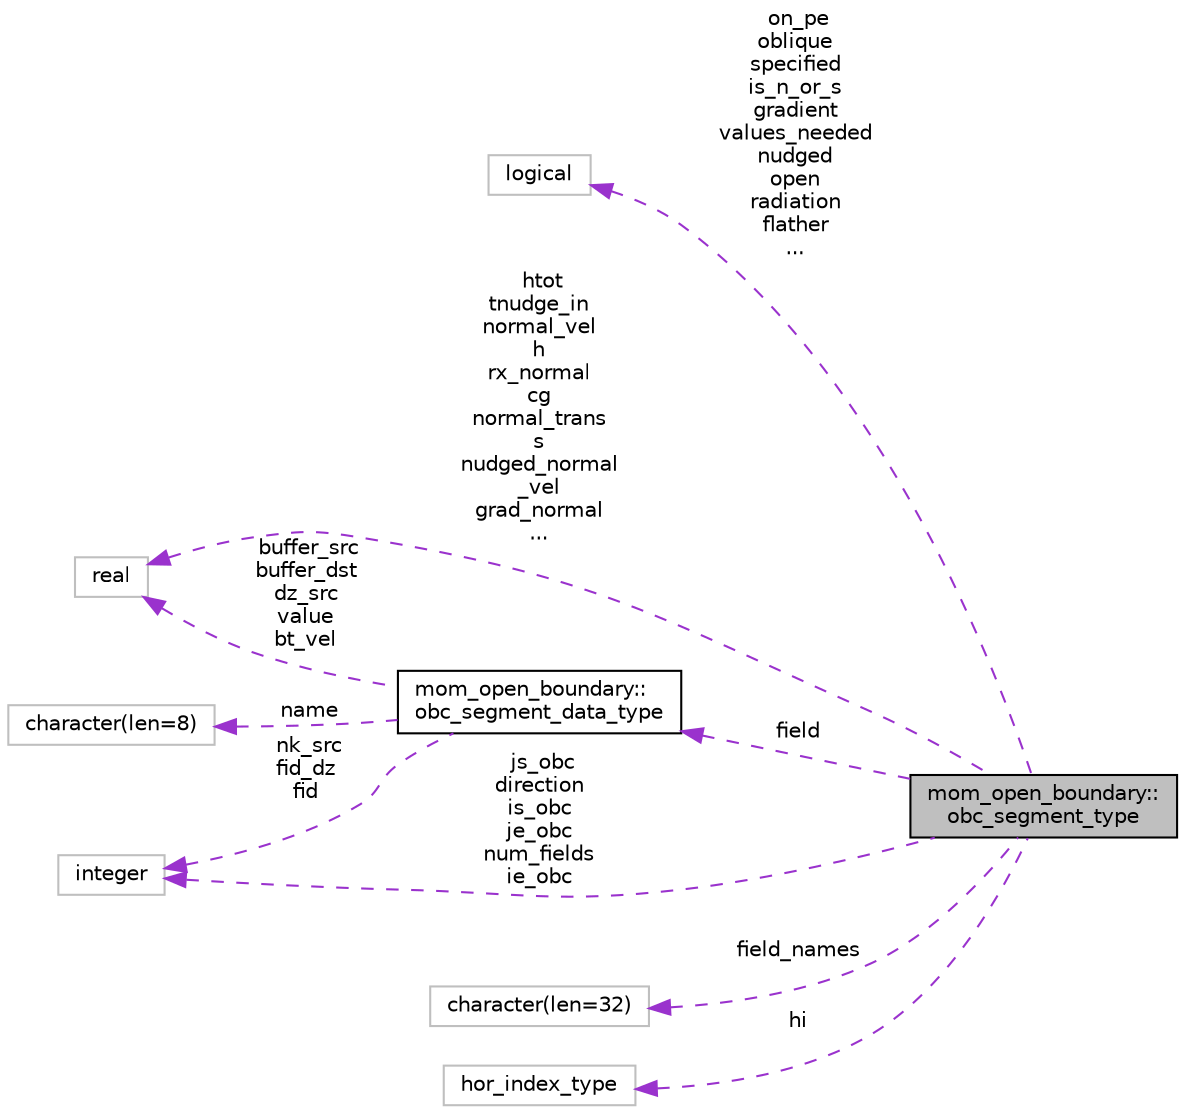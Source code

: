 digraph "mom_open_boundary::obc_segment_type"
{
 // INTERACTIVE_SVG=YES
  edge [fontname="Helvetica",fontsize="10",labelfontname="Helvetica",labelfontsize="10"];
  node [fontname="Helvetica",fontsize="10",shape=record];
  rankdir="LR";
  Node1 [label="mom_open_boundary::\lobc_segment_type",height=0.2,width=0.4,color="black", fillcolor="grey75", style="filled", fontcolor="black"];
  Node2 -> Node1 [dir="back",color="darkorchid3",fontsize="10",style="dashed",label=" on_pe\noblique\nspecified\nis_n_or_s\ngradient\nvalues_needed\nnudged\nopen\nradiation\nflather\n..." ,fontname="Helvetica"];
  Node2 [label="logical",height=0.2,width=0.4,color="grey75", fillcolor="white", style="filled"];
  Node3 -> Node1 [dir="back",color="darkorchid3",fontsize="10",style="dashed",label=" field" ,fontname="Helvetica"];
  Node3 [label="mom_open_boundary::\lobc_segment_data_type",height=0.2,width=0.4,color="black", fillcolor="white", style="filled",URL="$structmom__open__boundary_1_1obc__segment__data__type.html",tooltip="Open boundary segment data from files (mostly). "];
  Node4 -> Node3 [dir="back",color="darkorchid3",fontsize="10",style="dashed",label=" name" ,fontname="Helvetica"];
  Node4 [label="character(len=8)",height=0.2,width=0.4,color="grey75", fillcolor="white", style="filled"];
  Node5 -> Node3 [dir="back",color="darkorchid3",fontsize="10",style="dashed",label=" buffer_src\nbuffer_dst\ndz_src\nvalue\nbt_vel" ,fontname="Helvetica"];
  Node5 [label="real",height=0.2,width=0.4,color="grey75", fillcolor="white", style="filled"];
  Node6 -> Node3 [dir="back",color="darkorchid3",fontsize="10",style="dashed",label=" nk_src\nfid_dz\nfid" ,fontname="Helvetica"];
  Node6 [label="integer",height=0.2,width=0.4,color="grey75", fillcolor="white", style="filled"];
  Node7 -> Node1 [dir="back",color="darkorchid3",fontsize="10",style="dashed",label=" field_names" ,fontname="Helvetica"];
  Node7 [label="character(len=32)",height=0.2,width=0.4,color="grey75", fillcolor="white", style="filled"];
  Node5 -> Node1 [dir="back",color="darkorchid3",fontsize="10",style="dashed",label=" htot\ntnudge_in\nnormal_vel\nh\nrx_normal\ncg\nnormal_trans\ns\nnudged_normal\l_vel\ngrad_normal\n..." ,fontname="Helvetica"];
  Node6 -> Node1 [dir="back",color="darkorchid3",fontsize="10",style="dashed",label=" js_obc\ndirection\nis_obc\nje_obc\nnum_fields\nie_obc" ,fontname="Helvetica"];
  Node8 -> Node1 [dir="back",color="darkorchid3",fontsize="10",style="dashed",label=" hi" ,fontname="Helvetica"];
  Node8 [label="hor_index_type",height=0.2,width=0.4,color="grey75", fillcolor="white", style="filled"];
}

